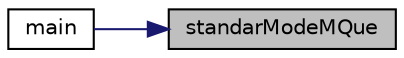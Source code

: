 digraph "standarModeMQue"
{
 // LATEX_PDF_SIZE
  edge [fontname="Helvetica",fontsize="10",labelfontname="Helvetica",labelfontsize="10"];
  node [fontname="Helvetica",fontsize="10",shape=record];
  rankdir="RL";
  Node1 [label="standarModeMQue",height=0.2,width=0.4,color="black", fillcolor="grey75", style="filled", fontcolor="black",tooltip="Ta funkcja to tryb gry oparty na odpowiadaniu na dowolna ilosc pytan oparty na zasadach trybu standar..."];
  Node1 -> Node2 [dir="back",color="midnightblue",fontsize="10",style="solid",fontname="Helvetica"];
  Node2 [label="main",height=0.2,width=0.4,color="black", fillcolor="white", style="filled",URL="$main_8c.html#ae66f6b31b5ad750f1fe042a706a4e3d4",tooltip=" "];
}
